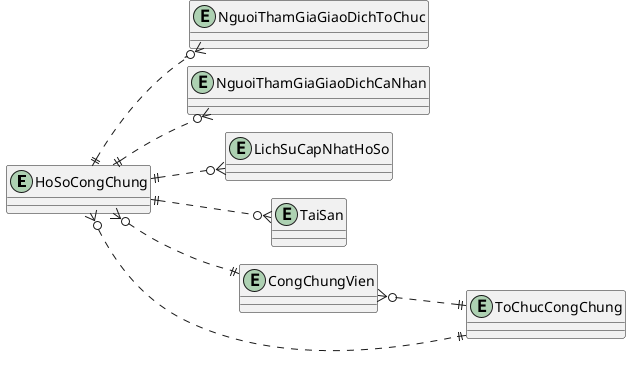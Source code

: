 @startuml erd
!pragma layout smetana
left to right direction

entity HoSoCongChung
entity NguoiThamGiaGiaoDichToChuc
entity NguoiThamGiaGiaoDichCaNhan
entity LichSuCapNhatHoSo
entity TaiSan
entity CongChungVien
entity ToChucCongChung

' Mối quan hệ chính
HoSoCongChung ||..o{ NguoiThamGiaGiaoDichCaNhan
HoSoCongChung ||..o{ NguoiThamGiaGiaoDichToChuc
HoSoCongChung ||..o{ TaiSan
HoSoCongChung ||..o{ LichSuCapNhatHoSo

' Mối quan hệ với các entity khác
HoSoCongChung }o..|| CongChungVien
HoSoCongChung }o..|| ToChucCongChung

' Mối quan hệ giữa CongChungVien và ToChucCongChung
CongChungVien }o..|| ToChucCongChung

@enduml
